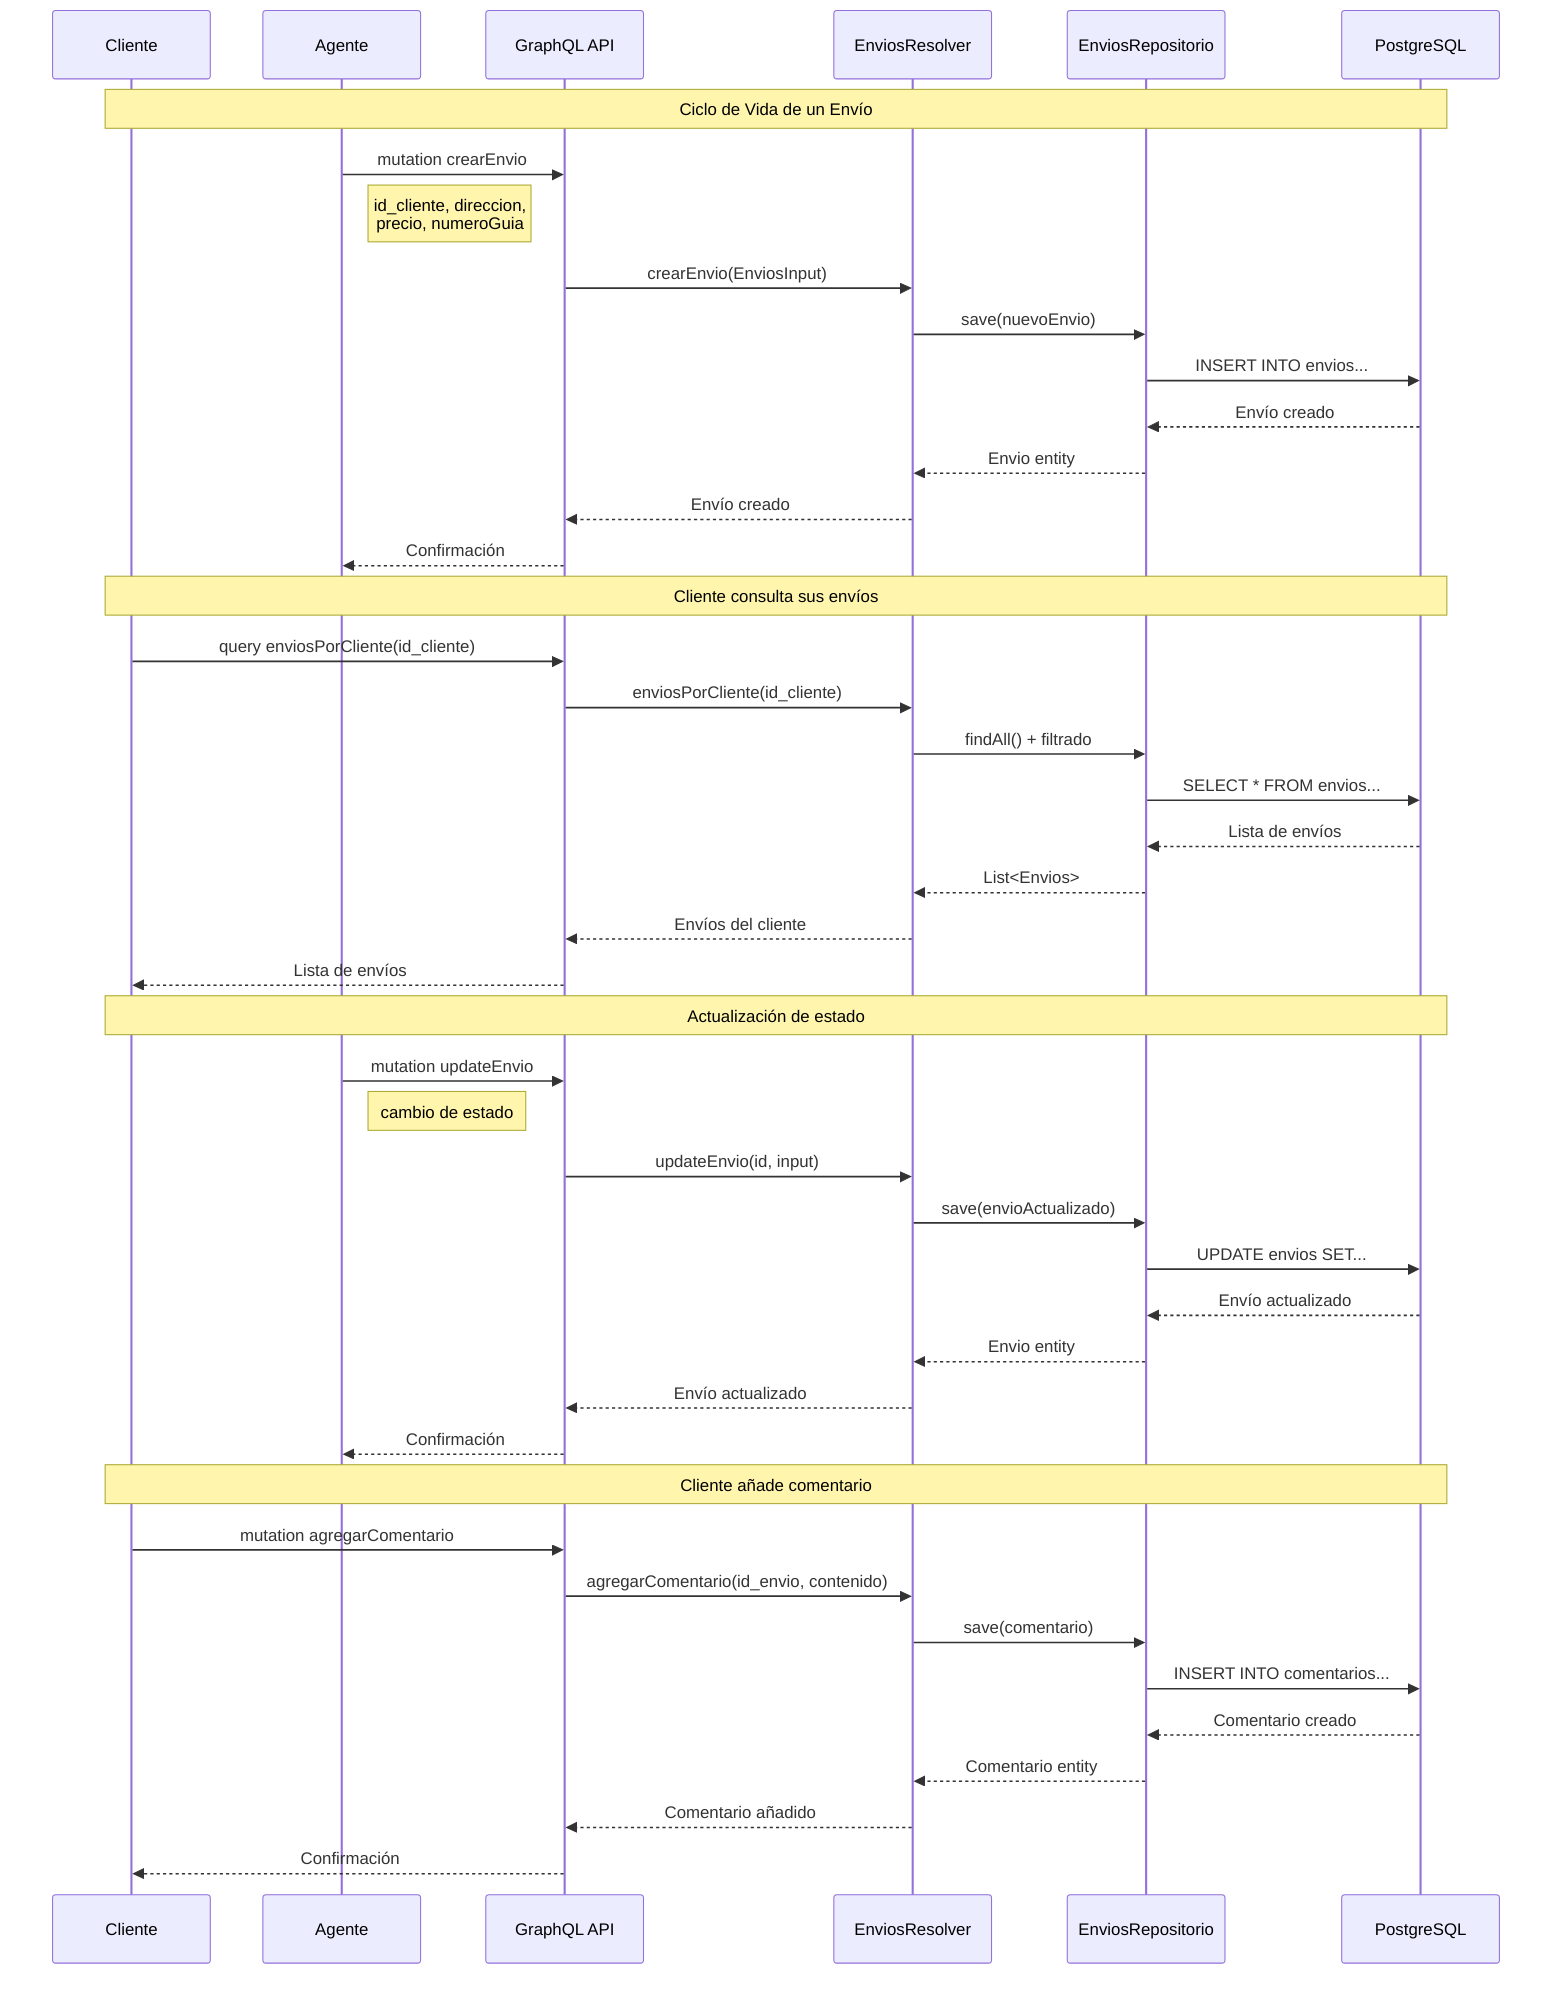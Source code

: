sequenceDiagram
    participant C as Cliente
    participant A as Agente
    participant GQL as GraphQL API
    participant ER as EnviosResolver
    participant REP as EnviosRepositorio
    participant DB as PostgreSQL
    
    Note over C,DB: Ciclo de Vida de un Envío
    
    A->>GQL: mutation crearEnvio
    Note right of A: id_cliente, direccion,<br/>precio, numeroGuia
    
    GQL->>ER: crearEnvio(EnviosInput)
    ER->>REP: save(nuevoEnvio)
    REP->>DB: INSERT INTO envios...
    DB-->>REP: Envío creado
    REP-->>ER: Envio entity
    ER-->>GQL: Envío creado
    GQL-->>A: Confirmación
    
    Note over C,DB: Cliente consulta sus envíos
    
    C->>GQL: query enviosPorCliente(id_cliente)
    GQL->>ER: enviosPorCliente(id_cliente)
    ER->>REP: findAll() + filtrado
    REP->>DB: SELECT * FROM envios...
    DB-->>REP: Lista de envíos
    REP-->>ER: List<Envios>
    ER-->>GQL: Envíos del cliente
    GQL-->>C: Lista de envíos
    
    Note over C,DB: Actualización de estado
    
    A->>GQL: mutation updateEnvio
    Note right of A: cambio de estado
    
    GQL->>ER: updateEnvio(id, input)
    ER->>REP: save(envioActualizado)
    REP->>DB: UPDATE envios SET...
    DB-->>REP: Envío actualizado
    REP-->>ER: Envio entity
    ER-->>GQL: Envío actualizado
    GQL-->>A: Confirmación
    
    Note over C,DB: Cliente añade comentario
    
    C->>GQL: mutation agregarComentario
    GQL->>ER: agregarComentario(id_envio, contenido)
    ER->>REP: save(comentario)
    REP->>DB: INSERT INTO comentarios...
    DB-->>REP: Comentario creado
    REP-->>ER: Comentario entity
    ER-->>GQL: Comentario añadido
    GQL-->>C: Confirmación